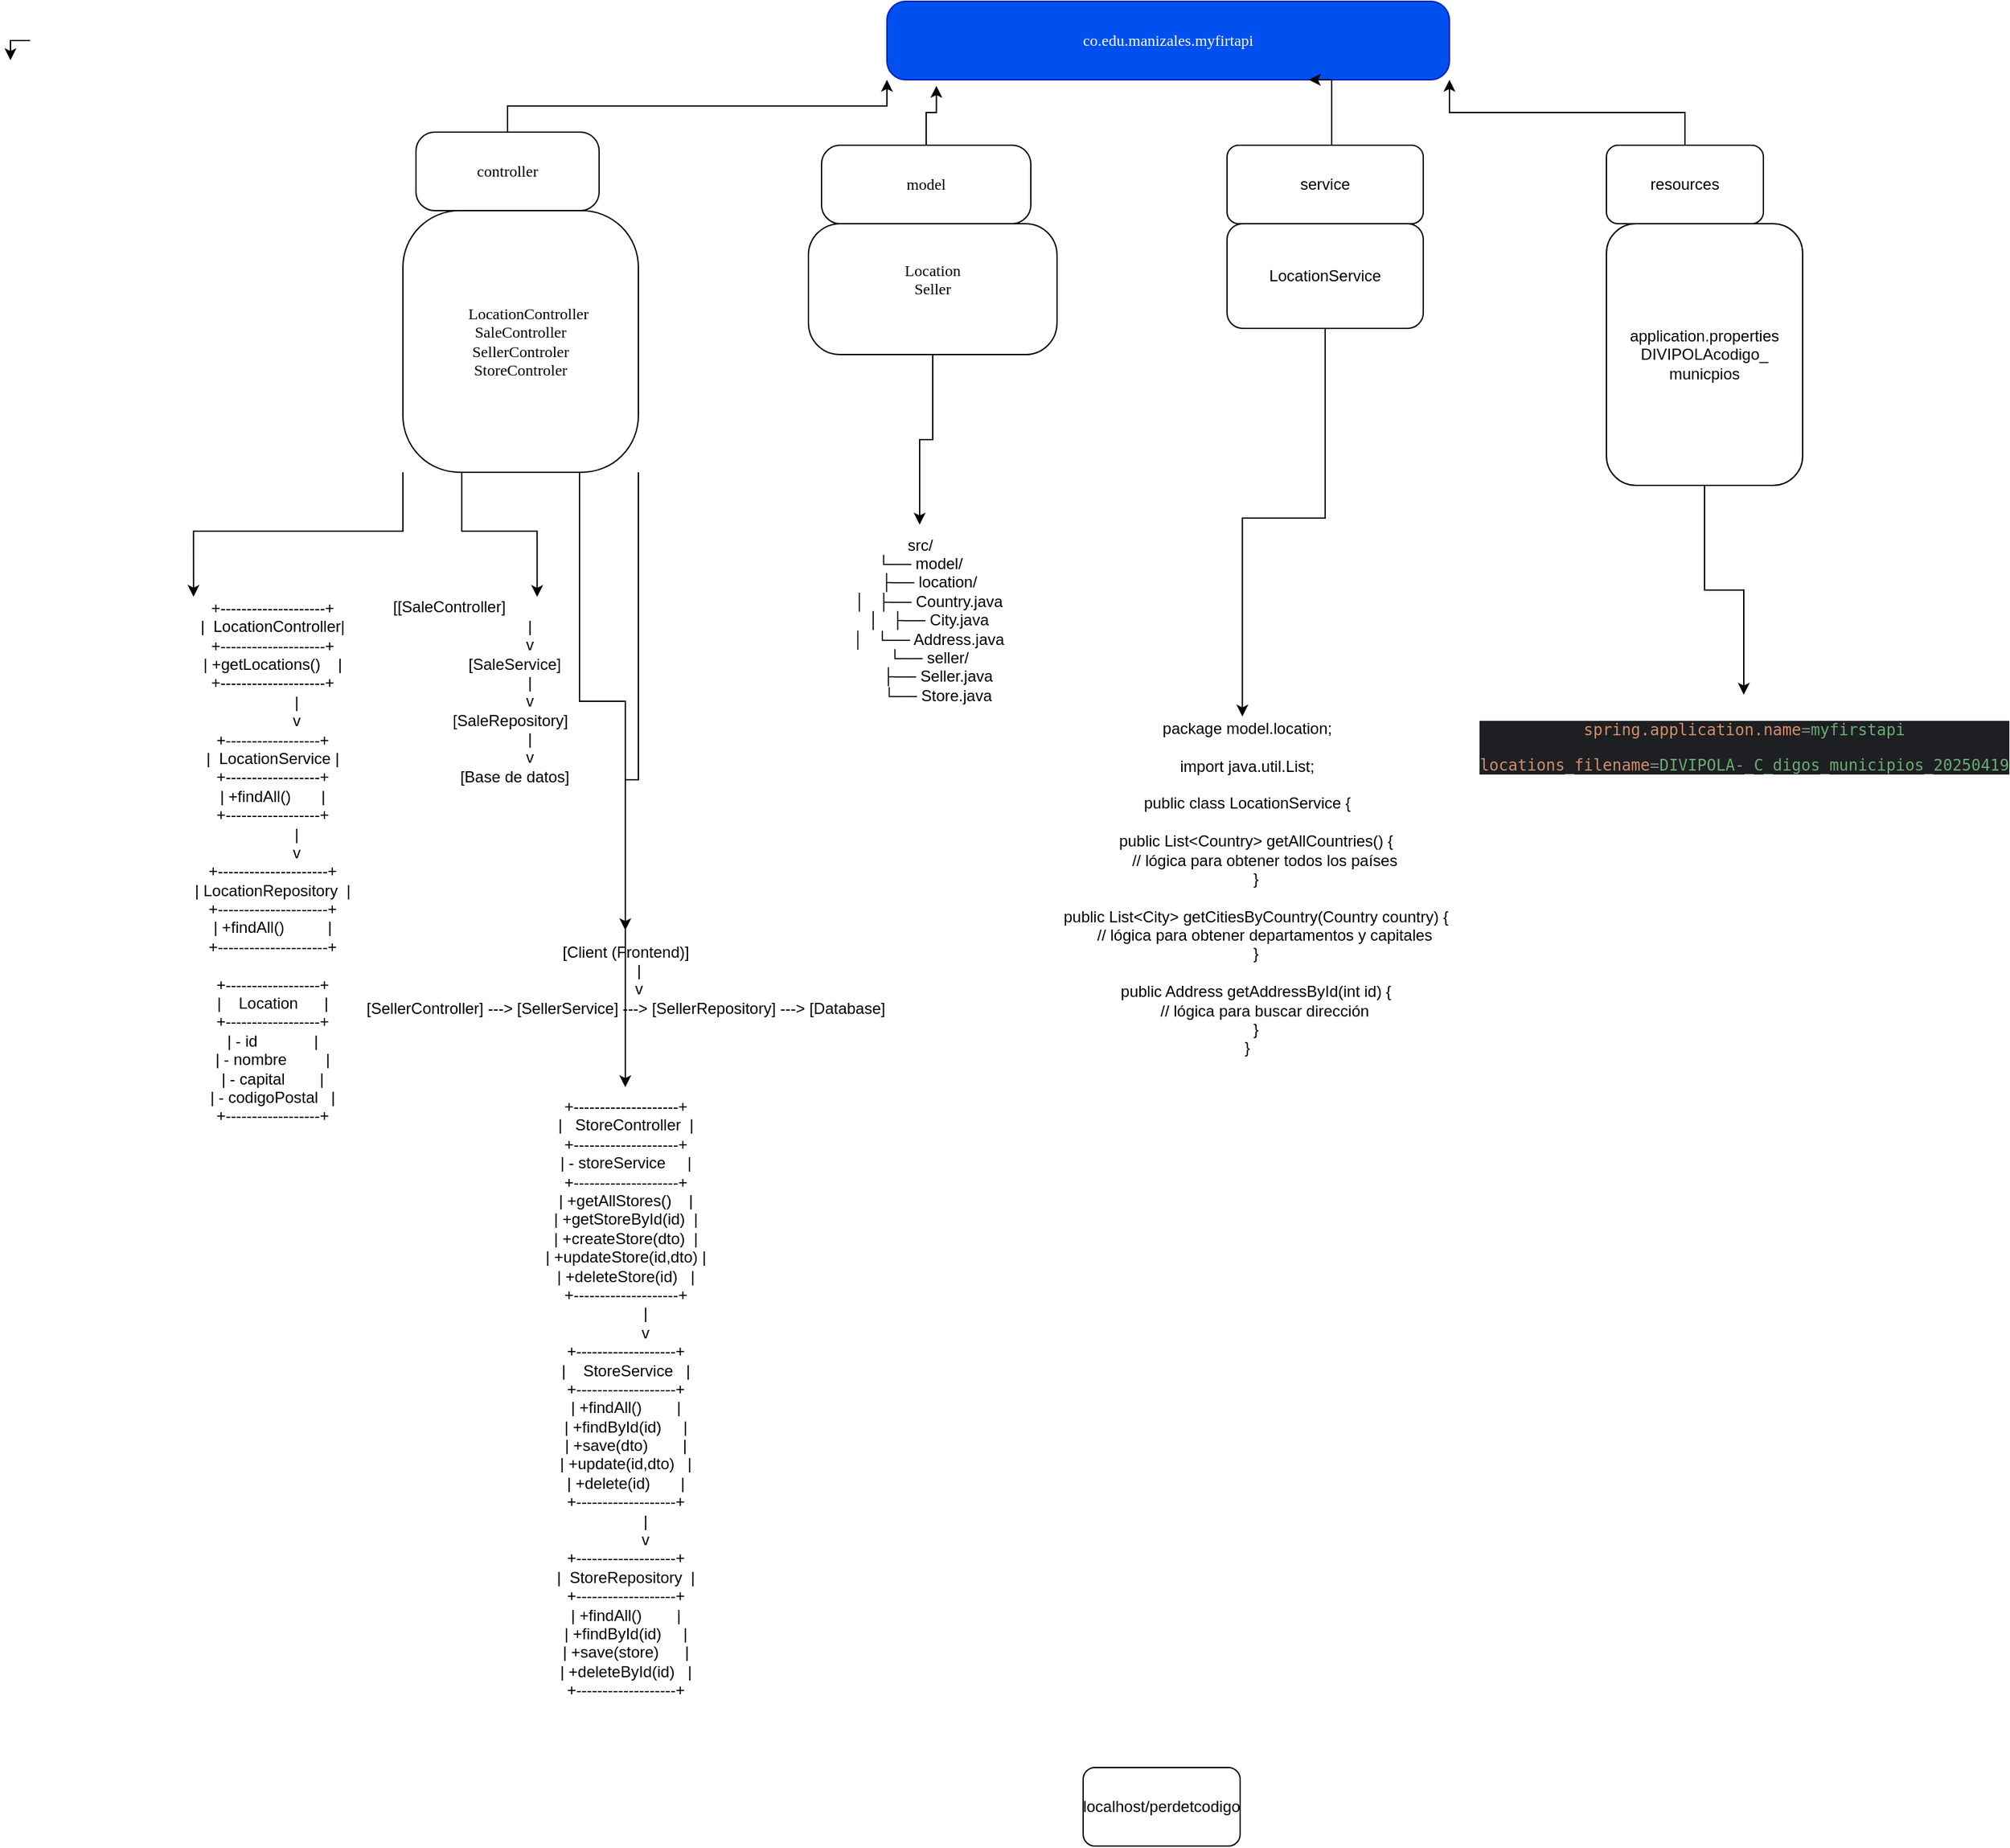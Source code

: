 <mxfile version="26.2.14">
  <diagram name="Page-1" id="58cdce13-f638-feb5-8d6f-7d28b1aa9fa0">
    <mxGraphModel dx="1462" dy="924" grid="1" gridSize="10" guides="1" tooltips="1" connect="1" arrows="1" fold="1" page="1" pageScale="1" pageWidth="1100" pageHeight="850" background="none" math="0" shadow="0">
      <root>
        <mxCell id="0" />
        <mxCell id="1" parent="0" />
        <mxCell id="k4Pf3rfUR_AqfiCQR_Up-21" style="edgeStyle=orthogonalEdgeStyle;rounded=0;orthogonalLoop=1;jettySize=auto;html=1;exitX=0.75;exitY=1;exitDx=0;exitDy=0;" edge="1" parent="1" source="382b91b5511bd0f7-5" target="k4Pf3rfUR_AqfiCQR_Up-20">
          <mxGeometry relative="1" as="geometry" />
        </mxCell>
        <mxCell id="k4Pf3rfUR_AqfiCQR_Up-23" style="edgeStyle=orthogonalEdgeStyle;rounded=0;orthogonalLoop=1;jettySize=auto;html=1;exitX=1;exitY=1;exitDx=0;exitDy=0;" edge="1" parent="1" source="382b91b5511bd0f7-5" target="k4Pf3rfUR_AqfiCQR_Up-22">
          <mxGeometry relative="1" as="geometry" />
        </mxCell>
        <mxCell id="382b91b5511bd0f7-5" value="&amp;nbsp; &amp;nbsp; LocationController&lt;div&gt;SaleController&lt;/div&gt;&lt;div&gt;SellerControler&lt;/div&gt;&lt;div&gt;StoreControler&lt;/div&gt;" style="rounded=1;whiteSpace=wrap;html=1;arcSize=24;fillColor=none;shadow=0;comic=0;labelBackgroundColor=none;fontFamily=Verdana;fontSize=12;align=center;" parent="1" vertex="1">
          <mxGeometry x="320" y="170" width="180" height="200" as="geometry" />
        </mxCell>
        <mxCell id="382b91b5511bd0f7-6" value="co.edu.manizales.myfirtapi" style="rounded=1;whiteSpace=wrap;html=1;arcSize=24;fillColor=#0050ef;strokeColor=#001DBC;shadow=0;comic=0;labelBackgroundColor=none;fontFamily=Verdana;fontSize=12;fontColor=#ffffff;align=center;" parent="1" vertex="1">
          <mxGeometry x="690" y="10" width="430" height="60" as="geometry" />
        </mxCell>
        <mxCell id="k4Pf3rfUR_AqfiCQR_Up-33" style="edgeStyle=orthogonalEdgeStyle;rounded=0;orthogonalLoop=1;jettySize=auto;html=1;exitX=0.5;exitY=0;exitDx=0;exitDy=0;entryX=0;entryY=1;entryDx=0;entryDy=0;" edge="1" parent="1" source="382b91b5511bd0f7-7" target="382b91b5511bd0f7-6">
          <mxGeometry relative="1" as="geometry" />
        </mxCell>
        <mxCell id="382b91b5511bd0f7-7" value="controller" style="rounded=1;whiteSpace=wrap;html=1;arcSize=24;shadow=0;comic=0;labelBackgroundColor=none;fontFamily=Verdana;fontSize=12;align=center;" parent="1" vertex="1">
          <mxGeometry x="330" y="110" width="140" height="60" as="geometry" />
        </mxCell>
        <mxCell id="k4Pf3rfUR_AqfiCQR_Up-25" style="edgeStyle=orthogonalEdgeStyle;rounded=0;orthogonalLoop=1;jettySize=auto;html=1;exitX=0.5;exitY=1;exitDx=0;exitDy=0;" edge="1" parent="1" source="382b91b5511bd0f7-9" target="k4Pf3rfUR_AqfiCQR_Up-24">
          <mxGeometry relative="1" as="geometry" />
        </mxCell>
        <mxCell id="382b91b5511bd0f7-9" value="Location&lt;div&gt;Seller&lt;div&gt;&lt;br&gt;&lt;/div&gt;&lt;/div&gt;" style="rounded=1;whiteSpace=wrap;html=1;arcSize=24;fillColor=none;shadow=0;comic=0;labelBackgroundColor=none;fontFamily=Verdana;fontSize=12;align=center;" parent="1" vertex="1">
          <mxGeometry x="630" y="180" width="190" height="100" as="geometry" />
        </mxCell>
        <mxCell id="382b91b5511bd0f7-10" value="model" style="rounded=1;whiteSpace=wrap;html=1;arcSize=24;shadow=0;comic=0;labelBackgroundColor=none;fontFamily=Verdana;fontSize=12;align=center;" parent="1" vertex="1">
          <mxGeometry x="640" y="120" width="160" height="60" as="geometry" />
        </mxCell>
        <mxCell id="k4Pf3rfUR_AqfiCQR_Up-1" style="edgeStyle=orthogonalEdgeStyle;rounded=0;orthogonalLoop=1;jettySize=auto;html=1;exitX=0;exitY=0.5;exitDx=0;exitDy=0;entryX=0.5;entryY=1;entryDx=0;entryDy=0;" edge="1" parent="1">
          <mxGeometry relative="1" as="geometry">
            <mxPoint x="35" y="40" as="sourcePoint" />
            <mxPoint x="20" y="55" as="targetPoint" />
          </mxGeometry>
        </mxCell>
        <mxCell id="k4Pf3rfUR_AqfiCQR_Up-35" style="edgeStyle=orthogonalEdgeStyle;rounded=0;orthogonalLoop=1;jettySize=auto;html=1;exitX=0.5;exitY=0;exitDx=0;exitDy=0;entryX=0.75;entryY=1;entryDx=0;entryDy=0;" edge="1" parent="1" source="k4Pf3rfUR_AqfiCQR_Up-10" target="382b91b5511bd0f7-6">
          <mxGeometry relative="1" as="geometry">
            <mxPoint x="1030" y="90" as="targetPoint" />
            <Array as="points">
              <mxPoint x="1030" y="120" />
              <mxPoint x="1030" y="70" />
            </Array>
          </mxGeometry>
        </mxCell>
        <mxCell id="k4Pf3rfUR_AqfiCQR_Up-10" value="service" style="rounded=1;whiteSpace=wrap;html=1;" vertex="1" parent="1">
          <mxGeometry x="950" y="120" width="150" height="60" as="geometry" />
        </mxCell>
        <mxCell id="k4Pf3rfUR_AqfiCQR_Up-11" value="LocationService" style="rounded=1;whiteSpace=wrap;html=1;fillColor=none;" vertex="1" parent="1">
          <mxGeometry x="950" y="180" width="150" height="80" as="geometry" />
        </mxCell>
        <mxCell id="k4Pf3rfUR_AqfiCQR_Up-36" style="edgeStyle=orthogonalEdgeStyle;rounded=0;orthogonalLoop=1;jettySize=auto;html=1;exitX=0.5;exitY=0;exitDx=0;exitDy=0;entryX=1;entryY=1;entryDx=0;entryDy=0;" edge="1" parent="1" source="k4Pf3rfUR_AqfiCQR_Up-12" target="382b91b5511bd0f7-6">
          <mxGeometry relative="1" as="geometry" />
        </mxCell>
        <mxCell id="k4Pf3rfUR_AqfiCQR_Up-12" value="resources" style="rounded=1;whiteSpace=wrap;html=1;" vertex="1" parent="1">
          <mxGeometry x="1240" y="120" width="120" height="60" as="geometry" />
        </mxCell>
        <mxCell id="k4Pf3rfUR_AqfiCQR_Up-30" style="edgeStyle=orthogonalEdgeStyle;rounded=0;orthogonalLoop=1;jettySize=auto;html=1;exitX=0.5;exitY=1;exitDx=0;exitDy=0;" edge="1" parent="1" source="k4Pf3rfUR_AqfiCQR_Up-13" target="k4Pf3rfUR_AqfiCQR_Up-29">
          <mxGeometry relative="1" as="geometry" />
        </mxCell>
        <mxCell id="k4Pf3rfUR_AqfiCQR_Up-13" value="application.properties&lt;div&gt;DIVIPOLAcodigo_&lt;/div&gt;&lt;div&gt;municpios&lt;/div&gt;" style="rounded=1;whiteSpace=wrap;html=1;fillColor=none;" vertex="1" parent="1">
          <mxGeometry x="1240" y="180" width="150" height="200" as="geometry" />
        </mxCell>
        <mxCell id="k4Pf3rfUR_AqfiCQR_Up-15" value="&lt;div&gt;+--------------------+&lt;/div&gt;&lt;div&gt;|&amp;nbsp; LocationController|&lt;/div&gt;&lt;div&gt;+--------------------+&lt;/div&gt;&lt;div&gt;| +getLocations()&amp;nbsp; &amp;nbsp; |&lt;/div&gt;&lt;div&gt;+--------------------+&lt;/div&gt;&lt;div&gt;&amp;nbsp; &amp;nbsp; &amp;nbsp; &amp;nbsp; &amp;nbsp; &amp;nbsp;|&lt;/div&gt;&lt;div&gt;&amp;nbsp; &amp;nbsp; &amp;nbsp; &amp;nbsp; &amp;nbsp; &amp;nbsp;v&lt;/div&gt;&lt;div&gt;+------------------+&lt;/div&gt;&lt;div&gt;|&amp;nbsp; LocationService |&lt;/div&gt;&lt;div&gt;+------------------+&lt;/div&gt;&lt;div&gt;| +findAll()&amp;nbsp; &amp;nbsp; &amp;nbsp; &amp;nbsp;|&lt;/div&gt;&lt;div&gt;+------------------+&lt;/div&gt;&lt;div&gt;&amp;nbsp; &amp;nbsp; &amp;nbsp; &amp;nbsp; &amp;nbsp; &amp;nbsp;|&lt;/div&gt;&lt;div&gt;&amp;nbsp; &amp;nbsp; &amp;nbsp; &amp;nbsp; &amp;nbsp; &amp;nbsp;v&lt;/div&gt;&lt;div&gt;+---------------------+&lt;/div&gt;&lt;div&gt;| LocationRepository&amp;nbsp; |&lt;/div&gt;&lt;div&gt;+---------------------+&lt;/div&gt;&lt;div&gt;| +findAll()&amp;nbsp; &amp;nbsp; &amp;nbsp; &amp;nbsp; &amp;nbsp; |&lt;/div&gt;&lt;div&gt;+---------------------+&lt;/div&gt;&lt;div&gt;&lt;br&gt;&lt;/div&gt;&lt;div&gt;+------------------+&lt;/div&gt;&lt;div&gt;|&amp;nbsp; &amp;nbsp; Location&amp;nbsp; &amp;nbsp; &amp;nbsp; |&lt;/div&gt;&lt;div&gt;+------------------+&lt;/div&gt;&lt;div&gt;| - id&amp;nbsp; &amp;nbsp; &amp;nbsp; &amp;nbsp; &amp;nbsp; &amp;nbsp; &amp;nbsp;|&lt;/div&gt;&lt;div&gt;| - nombre&amp;nbsp; &amp;nbsp; &amp;nbsp; &amp;nbsp; &amp;nbsp;|&lt;/div&gt;&lt;div&gt;| - capital&amp;nbsp; &amp;nbsp; &amp;nbsp; &amp;nbsp; |&lt;/div&gt;&lt;div&gt;| - codigoPostal&amp;nbsp; &amp;nbsp;|&lt;/div&gt;&lt;div&gt;+------------------+&lt;/div&gt;&lt;div&gt;&lt;br&gt;&lt;/div&gt;" style="text;html=1;align=center;verticalAlign=middle;resizable=0;points=[];autosize=1;strokeColor=none;fillColor=none;" vertex="1" parent="1">
          <mxGeometry x="150" y="460" width="140" height="430" as="geometry" />
        </mxCell>
        <mxCell id="k4Pf3rfUR_AqfiCQR_Up-16" style="edgeStyle=orthogonalEdgeStyle;rounded=0;orthogonalLoop=1;jettySize=auto;html=1;exitX=0;exitY=1;exitDx=0;exitDy=0;entryX=0.071;entryY=0.012;entryDx=0;entryDy=0;entryPerimeter=0;" edge="1" parent="1" source="382b91b5511bd0f7-5" target="k4Pf3rfUR_AqfiCQR_Up-15">
          <mxGeometry relative="1" as="geometry" />
        </mxCell>
        <mxCell id="k4Pf3rfUR_AqfiCQR_Up-17" value="&lt;div&gt;[[SaleController]&lt;/div&gt;&lt;div&gt;&amp;nbsp; &amp;nbsp; &amp;nbsp; &amp;nbsp; &amp;nbsp; &amp;nbsp; &amp;nbsp; &amp;nbsp; &amp;nbsp; &amp;nbsp; &amp;nbsp; &amp;nbsp; &amp;nbsp; &amp;nbsp; &amp;nbsp; &amp;nbsp; &amp;nbsp; &amp;nbsp; &amp;nbsp;|&lt;/div&gt;&lt;div&gt;&amp;nbsp; &amp;nbsp; &amp;nbsp; &amp;nbsp; &amp;nbsp; &amp;nbsp; &amp;nbsp; &amp;nbsp; &amp;nbsp; &amp;nbsp; &amp;nbsp; &amp;nbsp; &amp;nbsp; &amp;nbsp; &amp;nbsp; &amp;nbsp; &amp;nbsp; &amp;nbsp; &amp;nbsp;v&lt;/div&gt;&lt;div&gt;&amp;nbsp; &amp;nbsp; &amp;nbsp; &amp;nbsp; &amp;nbsp; &amp;nbsp; &amp;nbsp; &amp;nbsp; &amp;nbsp; &amp;nbsp; &amp;nbsp; &amp;nbsp; &amp;nbsp; &amp;nbsp; &amp;nbsp; [SaleService]&lt;/div&gt;&lt;div&gt;&amp;nbsp; &amp;nbsp; &amp;nbsp; &amp;nbsp; &amp;nbsp; &amp;nbsp; &amp;nbsp; &amp;nbsp; &amp;nbsp; &amp;nbsp; &amp;nbsp; &amp;nbsp; &amp;nbsp; &amp;nbsp; &amp;nbsp; &amp;nbsp; &amp;nbsp; &amp;nbsp; &amp;nbsp;|&lt;/div&gt;&lt;div&gt;&amp;nbsp; &amp;nbsp; &amp;nbsp; &amp;nbsp; &amp;nbsp; &amp;nbsp; &amp;nbsp; &amp;nbsp; &amp;nbsp; &amp;nbsp; &amp;nbsp; &amp;nbsp; &amp;nbsp; &amp;nbsp; &amp;nbsp; &amp;nbsp; &amp;nbsp; &amp;nbsp; &amp;nbsp;v&lt;/div&gt;&lt;div&gt;&amp;nbsp; &amp;nbsp; &amp;nbsp; &amp;nbsp; &amp;nbsp; &amp;nbsp; &amp;nbsp; &amp;nbsp; &amp;nbsp; &amp;nbsp; &amp;nbsp; &amp;nbsp; &amp;nbsp; &amp;nbsp; [SaleRepository]&lt;/div&gt;&lt;div&gt;&amp;nbsp; &amp;nbsp; &amp;nbsp; &amp;nbsp; &amp;nbsp; &amp;nbsp; &amp;nbsp; &amp;nbsp; &amp;nbsp; &amp;nbsp; &amp;nbsp; &amp;nbsp; &amp;nbsp; &amp;nbsp; &amp;nbsp; &amp;nbsp; &amp;nbsp; &amp;nbsp; &amp;nbsp;|&lt;/div&gt;&lt;div&gt;&amp;nbsp; &amp;nbsp; &amp;nbsp; &amp;nbsp; &amp;nbsp; &amp;nbsp; &amp;nbsp; &amp;nbsp; &amp;nbsp; &amp;nbsp; &amp;nbsp; &amp;nbsp; &amp;nbsp; &amp;nbsp; &amp;nbsp; &amp;nbsp; &amp;nbsp; &amp;nbsp; &amp;nbsp;v&lt;/div&gt;&lt;div&gt;&amp;nbsp; &amp;nbsp; &amp;nbsp; &amp;nbsp; &amp;nbsp; &amp;nbsp; &amp;nbsp; &amp;nbsp; &amp;nbsp; &amp;nbsp; &amp;nbsp; &amp;nbsp; &amp;nbsp; &amp;nbsp; &amp;nbsp; [Base de datos]&lt;/div&gt;&lt;div&gt;&lt;br&gt;&lt;/div&gt;" style="text;html=1;align=center;verticalAlign=middle;resizable=0;points=[];autosize=1;strokeColor=none;fillColor=none;" vertex="1" parent="1">
          <mxGeometry x="250" y="460" width="210" height="170" as="geometry" />
        </mxCell>
        <mxCell id="k4Pf3rfUR_AqfiCQR_Up-19" style="edgeStyle=orthogonalEdgeStyle;rounded=0;orthogonalLoop=1;jettySize=auto;html=1;exitX=0.25;exitY=1;exitDx=0;exitDy=0;entryX=0.822;entryY=0.031;entryDx=0;entryDy=0;entryPerimeter=0;" edge="1" parent="1" source="382b91b5511bd0f7-5" target="k4Pf3rfUR_AqfiCQR_Up-17">
          <mxGeometry relative="1" as="geometry" />
        </mxCell>
        <mxCell id="k4Pf3rfUR_AqfiCQR_Up-20" value="&lt;div&gt;[Client (Frontend)]&lt;/div&gt;&lt;div&gt;&amp;nbsp; &amp;nbsp; &amp;nbsp; |&lt;/div&gt;&lt;div&gt;&amp;nbsp; &amp;nbsp; &amp;nbsp; v&lt;/div&gt;&lt;div&gt;[SellerController] ---&amp;gt; [SellerService] ---&amp;gt; [SellerRepository] ---&amp;gt; [Database]&lt;/div&gt;&lt;div&gt;&lt;br&gt;&lt;/div&gt;" style="text;html=1;align=center;verticalAlign=middle;resizable=0;points=[];autosize=1;strokeColor=none;fillColor=none;" vertex="1" parent="1">
          <mxGeometry x="280" y="720" width="420" height="90" as="geometry" />
        </mxCell>
        <mxCell id="k4Pf3rfUR_AqfiCQR_Up-22" value="&lt;div&gt;+--------------------+&lt;/div&gt;&lt;div&gt;|&amp;nbsp; &amp;nbsp;StoreController&amp;nbsp; |&lt;/div&gt;&lt;div&gt;+--------------------+&lt;/div&gt;&lt;div&gt;| - storeService&amp;nbsp; &amp;nbsp; &amp;nbsp;|&lt;/div&gt;&lt;div&gt;+--------------------+&lt;/div&gt;&lt;div&gt;| +getAllStores()&amp;nbsp; &amp;nbsp; |&lt;/div&gt;&lt;div&gt;| +getStoreById(id)&amp;nbsp; |&lt;/div&gt;&lt;div&gt;| +createStore(dto)&amp;nbsp; |&lt;/div&gt;&lt;div&gt;| +updateStore(id,dto) |&lt;/div&gt;&lt;div&gt;| +deleteStore(id)&amp;nbsp; &amp;nbsp;|&lt;/div&gt;&lt;div&gt;+--------------------+&lt;/div&gt;&lt;div&gt;&amp;nbsp; &amp;nbsp; &amp;nbsp; &amp;nbsp; &amp;nbsp;|&lt;/div&gt;&lt;div&gt;&amp;nbsp; &amp;nbsp; &amp;nbsp; &amp;nbsp; &amp;nbsp;v&lt;/div&gt;&lt;div&gt;+-------------------+&lt;/div&gt;&lt;div&gt;|&amp;nbsp; &amp;nbsp; StoreService&amp;nbsp; &amp;nbsp;|&lt;/div&gt;&lt;div&gt;+-------------------+&lt;/div&gt;&lt;div&gt;| +findAll()&amp;nbsp; &amp;nbsp; &amp;nbsp; &amp;nbsp; |&lt;/div&gt;&lt;div&gt;| +findById(id)&amp;nbsp; &amp;nbsp; &amp;nbsp;|&lt;/div&gt;&lt;div&gt;| +save(dto)&amp;nbsp; &amp;nbsp; &amp;nbsp; &amp;nbsp; |&lt;/div&gt;&lt;div&gt;| +update(id,dto)&amp;nbsp; &amp;nbsp;|&lt;/div&gt;&lt;div&gt;| +delete(id)&amp;nbsp; &amp;nbsp; &amp;nbsp; &amp;nbsp;|&lt;/div&gt;&lt;div&gt;+-------------------+&lt;/div&gt;&lt;div&gt;&amp;nbsp; &amp;nbsp; &amp;nbsp; &amp;nbsp; &amp;nbsp;|&lt;/div&gt;&lt;div&gt;&amp;nbsp; &amp;nbsp; &amp;nbsp; &amp;nbsp; &amp;nbsp;v&lt;/div&gt;&lt;div&gt;+-------------------+&lt;/div&gt;&lt;div&gt;|&amp;nbsp; StoreRepository&amp;nbsp; |&lt;/div&gt;&lt;div&gt;+-------------------+&lt;/div&gt;&lt;div&gt;| +findAll()&amp;nbsp; &amp;nbsp; &amp;nbsp; &amp;nbsp; |&lt;/div&gt;&lt;div&gt;| +findById(id)&amp;nbsp; &amp;nbsp; &amp;nbsp;|&lt;/div&gt;&lt;div&gt;| +save(store)&amp;nbsp; &amp;nbsp; &amp;nbsp; |&lt;/div&gt;&lt;div&gt;| +deleteById(id)&amp;nbsp; &amp;nbsp;|&lt;/div&gt;&lt;div&gt;+-------------------+&lt;/div&gt;&lt;div&gt;&lt;br&gt;&lt;/div&gt;" style="text;html=1;align=center;verticalAlign=middle;resizable=0;points=[];autosize=1;strokeColor=none;fillColor=none;" vertex="1" parent="1">
          <mxGeometry x="415" y="840" width="150" height="490" as="geometry" />
        </mxCell>
        <mxCell id="k4Pf3rfUR_AqfiCQR_Up-24" value="&lt;div&gt;src/&lt;/div&gt;&lt;div&gt;└── model/&lt;/div&gt;&lt;div&gt;&amp;nbsp; &amp;nbsp; ├── location/&lt;/div&gt;&lt;div&gt;&amp;nbsp; &amp;nbsp; │&amp;nbsp; &amp;nbsp;├── Country.java&lt;/div&gt;&lt;div&gt;&amp;nbsp; &amp;nbsp; │&amp;nbsp; &amp;nbsp;├── City.java&lt;/div&gt;&lt;div&gt;&amp;nbsp; &amp;nbsp; │&amp;nbsp; &amp;nbsp;└── Address.java&lt;/div&gt;&lt;div&gt;&amp;nbsp; &amp;nbsp; └── seller/&lt;/div&gt;&lt;div&gt;&amp;nbsp; &amp;nbsp; &amp;nbsp; &amp;nbsp; ├── Seller.java&lt;/div&gt;&lt;div&gt;&amp;nbsp; &amp;nbsp; &amp;nbsp; &amp;nbsp; └── Store.java&lt;/div&gt;&lt;div&gt;&lt;br&gt;&lt;/div&gt;" style="text;html=1;align=center;verticalAlign=middle;resizable=0;points=[];autosize=1;strokeColor=none;fillColor=none;" vertex="1" parent="1">
          <mxGeometry x="640" y="410" width="150" height="160" as="geometry" />
        </mxCell>
        <mxCell id="k4Pf3rfUR_AqfiCQR_Up-26" value="&lt;div&gt;package model.location;&lt;/div&gt;&lt;div&gt;&lt;br&gt;&lt;/div&gt;&lt;div&gt;import java.util.List;&lt;/div&gt;&lt;div&gt;&lt;br&gt;&lt;/div&gt;&lt;div&gt;public class LocationService {&lt;/div&gt;&lt;div&gt;&lt;br&gt;&lt;/div&gt;&lt;div&gt;&amp;nbsp; &amp;nbsp; public List&amp;lt;Country&amp;gt; getAllCountries() {&lt;/div&gt;&lt;div&gt;&amp;nbsp; &amp;nbsp; &amp;nbsp; &amp;nbsp; // lógica para obtener todos los países&lt;/div&gt;&lt;div&gt;&amp;nbsp; &amp;nbsp; }&lt;/div&gt;&lt;div&gt;&lt;br&gt;&lt;/div&gt;&lt;div&gt;&amp;nbsp; &amp;nbsp; public List&amp;lt;City&amp;gt; getCitiesByCountry(Country country) {&lt;/div&gt;&lt;div&gt;&amp;nbsp; &amp;nbsp; &amp;nbsp; &amp;nbsp; // lógica para obtener departamentos y capitales&lt;/div&gt;&lt;div&gt;&amp;nbsp; &amp;nbsp; }&lt;/div&gt;&lt;div&gt;&lt;br&gt;&lt;/div&gt;&lt;div&gt;&amp;nbsp; &amp;nbsp; public Address getAddressById(int id) {&lt;/div&gt;&lt;div&gt;&amp;nbsp; &amp;nbsp; &amp;nbsp; &amp;nbsp; // lógica para buscar dirección&lt;/div&gt;&lt;div&gt;&amp;nbsp; &amp;nbsp; }&lt;/div&gt;&lt;div&gt;}&lt;/div&gt;&lt;div&gt;&lt;br&gt;&lt;/div&gt;" style="text;html=1;align=center;verticalAlign=middle;resizable=0;points=[];autosize=1;strokeColor=none;fillColor=none;" vertex="1" parent="1">
          <mxGeometry x="800" y="550" width="330" height="290" as="geometry" />
        </mxCell>
        <mxCell id="k4Pf3rfUR_AqfiCQR_Up-27" style="edgeStyle=orthogonalEdgeStyle;rounded=0;orthogonalLoop=1;jettySize=auto;html=1;exitX=0.5;exitY=1;exitDx=0;exitDy=0;entryX=0.49;entryY=0.023;entryDx=0;entryDy=0;entryPerimeter=0;" edge="1" parent="1" source="k4Pf3rfUR_AqfiCQR_Up-11" target="k4Pf3rfUR_AqfiCQR_Up-26">
          <mxGeometry relative="1" as="geometry" />
        </mxCell>
        <mxCell id="k4Pf3rfUR_AqfiCQR_Up-29" value="&lt;div style=&quot;background-color: rgb(30, 31, 34); color: rgb(188, 190, 196);&quot;&gt;&lt;pre style=&quot;font-family:&#39;JetBrains Mono&#39;,monospace;font-size:9,8pt;&quot;&gt;&lt;span style=&quot;color: rgb(207, 142, 109);&quot;&gt;spring.application.name&lt;/span&gt;&lt;span style=&quot;color: rgb(128, 128, 128);&quot;&gt;=&lt;/span&gt;&lt;span style=&quot;color: rgb(106, 171, 115);&quot;&gt;myfirstapi&lt;br&gt;&lt;/span&gt;&lt;pre&gt;&lt;span style=&quot;color: rgb(207, 142, 109);&quot;&gt;locations_filename&lt;/span&gt;&lt;span style=&quot;color: rgb(128, 128, 128);&quot;&gt;=&lt;/span&gt;&lt;span style=&quot;color: rgb(106, 171, 115);&quot;&gt;DIVIPOLA-_C_digos_municipios_20250419&lt;/span&gt;&lt;/pre&gt;&lt;/pre&gt;&lt;/div&gt;" style="text;html=1;align=center;verticalAlign=middle;resizable=0;points=[];autosize=1;fillColor=none;" vertex="1" parent="1">
          <mxGeometry x="1150" y="540" width="390" height="80" as="geometry" />
        </mxCell>
        <mxCell id="k4Pf3rfUR_AqfiCQR_Up-31" value="localhost/perdetcodigo" style="rounded=1;whiteSpace=wrap;html=1;" vertex="1" parent="1">
          <mxGeometry x="840" y="1360" width="120" height="60" as="geometry" />
        </mxCell>
        <mxCell id="k4Pf3rfUR_AqfiCQR_Up-34" style="edgeStyle=orthogonalEdgeStyle;rounded=0;orthogonalLoop=1;jettySize=auto;html=1;exitX=0.5;exitY=0;exitDx=0;exitDy=0;entryX=0.088;entryY=1.078;entryDx=0;entryDy=0;entryPerimeter=0;" edge="1" parent="1" source="382b91b5511bd0f7-10" target="382b91b5511bd0f7-6">
          <mxGeometry relative="1" as="geometry" />
        </mxCell>
      </root>
    </mxGraphModel>
  </diagram>
</mxfile>
